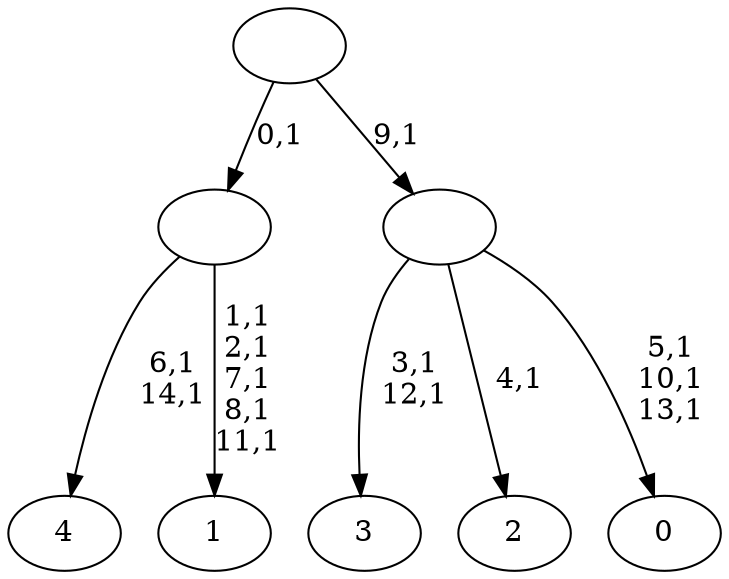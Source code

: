 digraph T {
	20 [label="4"]
	17 [label="3"]
	14 [label="2"]
	12 [label="1"]
	6 [label=""]
	5 [label="0"]
	1 [label=""]
	0 [label=""]
	6 -> 12 [label="1,1\n2,1\n7,1\n8,1\n11,1"]
	6 -> 20 [label="6,1\n14,1"]
	1 -> 5 [label="5,1\n10,1\n13,1"]
	1 -> 14 [label="4,1"]
	1 -> 17 [label="3,1\n12,1"]
	0 -> 6 [label="0,1"]
	0 -> 1 [label="9,1"]
}

